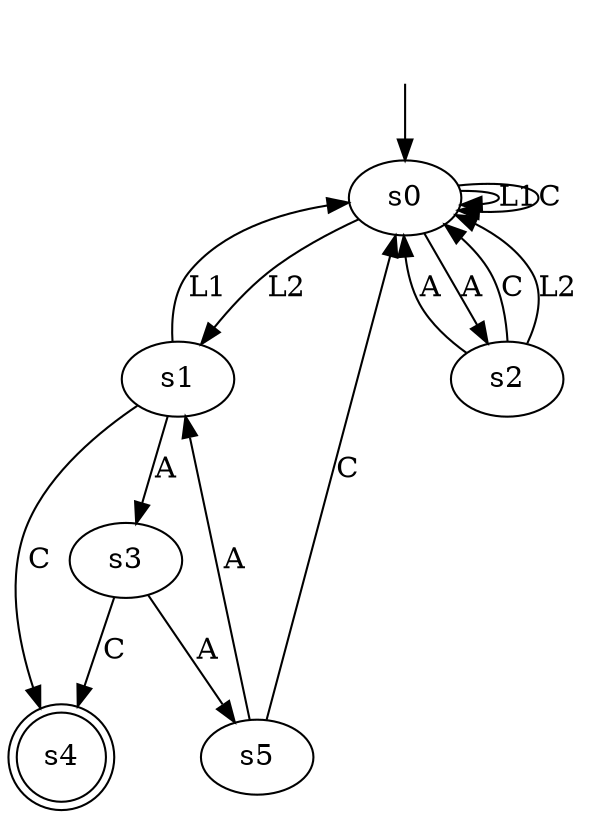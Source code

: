 digraph "output/magento_result_b_0.7" {
s0 [label=s0];
s1 [label=s1];
s2 [label=s2];
s3 [label=s3];
s4 [label=s4, shape=doublecircle];
s5 [label=s5];
s0 -> s0  [label=L1];
s0 -> s1  [label=L2];
s0 -> s2  [label=A];
s0 -> s0  [label=C];
s1 -> s0  [label=L1];
s1 -> s3  [label=A];
s1 -> s4  [label=C];
s2 -> s0  [label=C];
s2 -> s0  [label=L2];
s2 -> s0  [label=A];
s3 -> s4  [label=C];
s3 -> s5  [label=A];
s5 -> s0  [label=C];
s5 -> s1  [label=A];
__start0 [label="", shape=none];
__start0 -> s0  [label=""];
}
